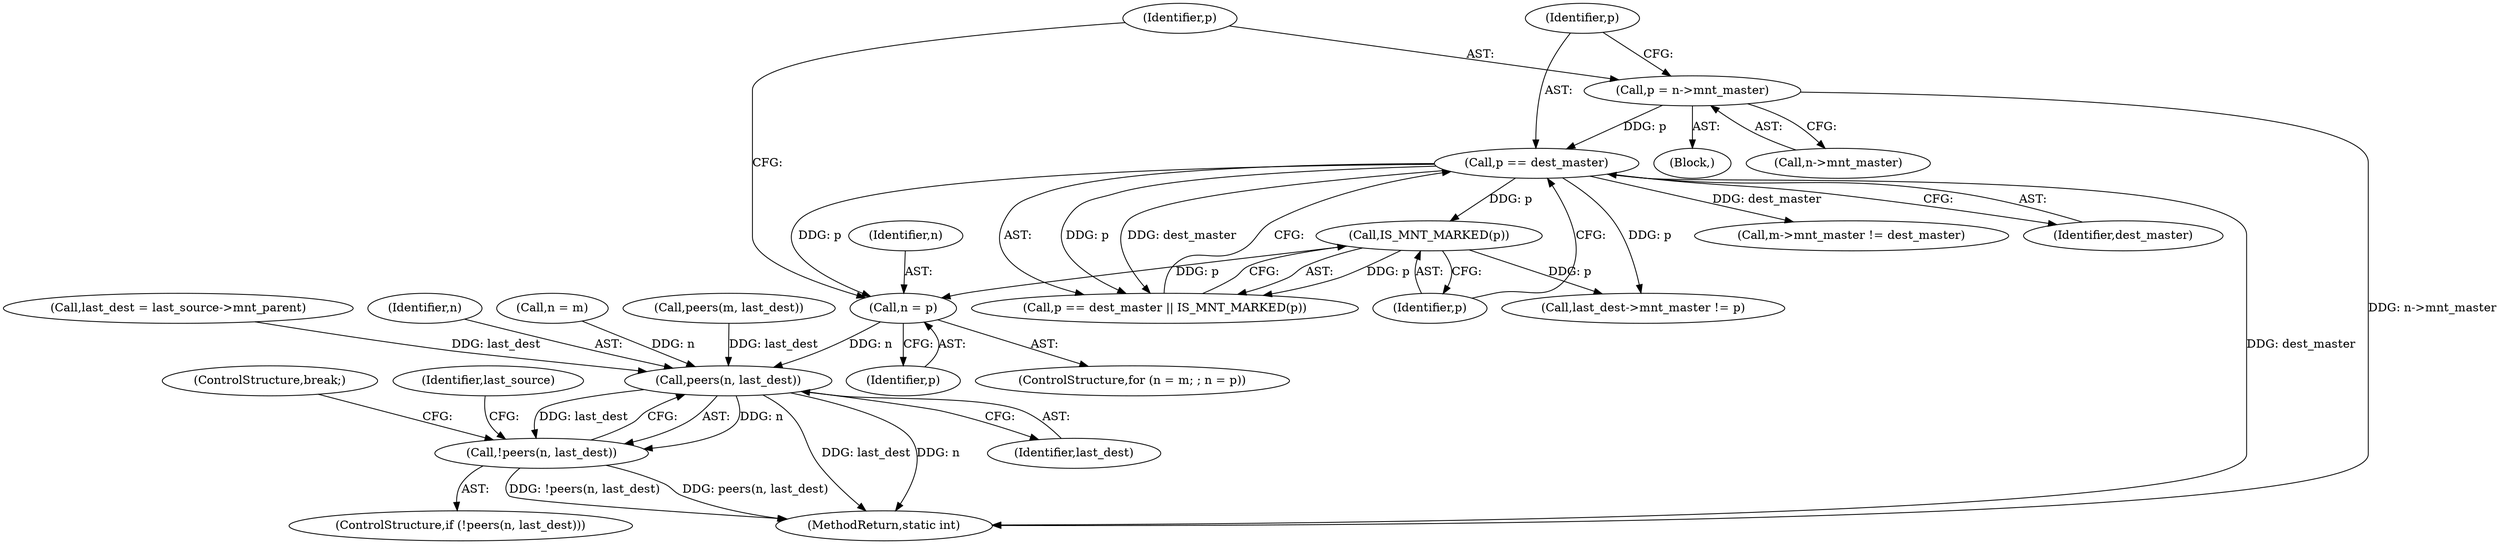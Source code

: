 digraph "1_linux_5ec0811d30378ae104f250bfc9b3640242d81e3f_0@pointer" {
"1000143" [label="(Call,n = p)"];
"1000154" [label="(Call,p == dest_master)"];
"1000147" [label="(Call,p = n->mnt_master)"];
"1000157" [label="(Call,IS_MNT_MARKED(p))"];
"1000179" [label="(Call,peers(n, last_dest))"];
"1000178" [label="(Call,!peers(n, last_dest))"];
"1000193" [label="(ControlStructure,break;)"];
"1000153" [label="(Call,p == dest_master || IS_MNT_MARKED(p))"];
"1000157" [label="(Call,IS_MNT_MARKED(p))"];
"1000179" [label="(Call,peers(n, last_dest))"];
"1000148" [label="(Identifier,p)"];
"1000147" [label="(Call,p = n->mnt_master)"];
"1000172" [label="(Call,last_dest = last_source->mnt_parent)"];
"1000158" [label="(Identifier,p)"];
"1000178" [label="(Call,!peers(n, last_dest))"];
"1000145" [label="(Identifier,p)"];
"1000177" [label="(ControlStructure,if (!peers(n, last_dest)))"];
"1000146" [label="(Block,)"];
"1000180" [label="(Identifier,n)"];
"1000140" [label="(Call,n = m)"];
"1000248" [label="(Call,m->mnt_master != dest_master)"];
"1000161" [label="(Call,last_dest->mnt_master != p)"];
"1000156" [label="(Identifier,dest_master)"];
"1000181" [label="(Identifier,last_dest)"];
"1000144" [label="(Identifier,n)"];
"1000149" [label="(Call,n->mnt_master)"];
"1000184" [label="(Identifier,last_source)"];
"1000139" [label="(ControlStructure,for (n = m; ; n = p))"];
"1000154" [label="(Call,p == dest_master)"];
"1000155" [label="(Identifier,p)"];
"1000272" [label="(MethodReturn,static int)"];
"1000143" [label="(Call,n = p)"];
"1000128" [label="(Call,peers(m, last_dest))"];
"1000143" -> "1000139"  [label="AST: "];
"1000143" -> "1000145"  [label="CFG: "];
"1000144" -> "1000143"  [label="AST: "];
"1000145" -> "1000143"  [label="AST: "];
"1000148" -> "1000143"  [label="CFG: "];
"1000154" -> "1000143"  [label="DDG: p"];
"1000157" -> "1000143"  [label="DDG: p"];
"1000143" -> "1000179"  [label="DDG: n"];
"1000154" -> "1000153"  [label="AST: "];
"1000154" -> "1000156"  [label="CFG: "];
"1000155" -> "1000154"  [label="AST: "];
"1000156" -> "1000154"  [label="AST: "];
"1000158" -> "1000154"  [label="CFG: "];
"1000153" -> "1000154"  [label="CFG: "];
"1000154" -> "1000272"  [label="DDG: dest_master"];
"1000154" -> "1000153"  [label="DDG: p"];
"1000154" -> "1000153"  [label="DDG: dest_master"];
"1000147" -> "1000154"  [label="DDG: p"];
"1000154" -> "1000157"  [label="DDG: p"];
"1000154" -> "1000161"  [label="DDG: p"];
"1000154" -> "1000248"  [label="DDG: dest_master"];
"1000147" -> "1000146"  [label="AST: "];
"1000147" -> "1000149"  [label="CFG: "];
"1000148" -> "1000147"  [label="AST: "];
"1000149" -> "1000147"  [label="AST: "];
"1000155" -> "1000147"  [label="CFG: "];
"1000147" -> "1000272"  [label="DDG: n->mnt_master"];
"1000157" -> "1000153"  [label="AST: "];
"1000157" -> "1000158"  [label="CFG: "];
"1000158" -> "1000157"  [label="AST: "];
"1000153" -> "1000157"  [label="CFG: "];
"1000157" -> "1000153"  [label="DDG: p"];
"1000157" -> "1000161"  [label="DDG: p"];
"1000179" -> "1000178"  [label="AST: "];
"1000179" -> "1000181"  [label="CFG: "];
"1000180" -> "1000179"  [label="AST: "];
"1000181" -> "1000179"  [label="AST: "];
"1000178" -> "1000179"  [label="CFG: "];
"1000179" -> "1000272"  [label="DDG: last_dest"];
"1000179" -> "1000272"  [label="DDG: n"];
"1000179" -> "1000178"  [label="DDG: n"];
"1000179" -> "1000178"  [label="DDG: last_dest"];
"1000140" -> "1000179"  [label="DDG: n"];
"1000128" -> "1000179"  [label="DDG: last_dest"];
"1000172" -> "1000179"  [label="DDG: last_dest"];
"1000178" -> "1000177"  [label="AST: "];
"1000184" -> "1000178"  [label="CFG: "];
"1000193" -> "1000178"  [label="CFG: "];
"1000178" -> "1000272"  [label="DDG: peers(n, last_dest)"];
"1000178" -> "1000272"  [label="DDG: !peers(n, last_dest)"];
}
